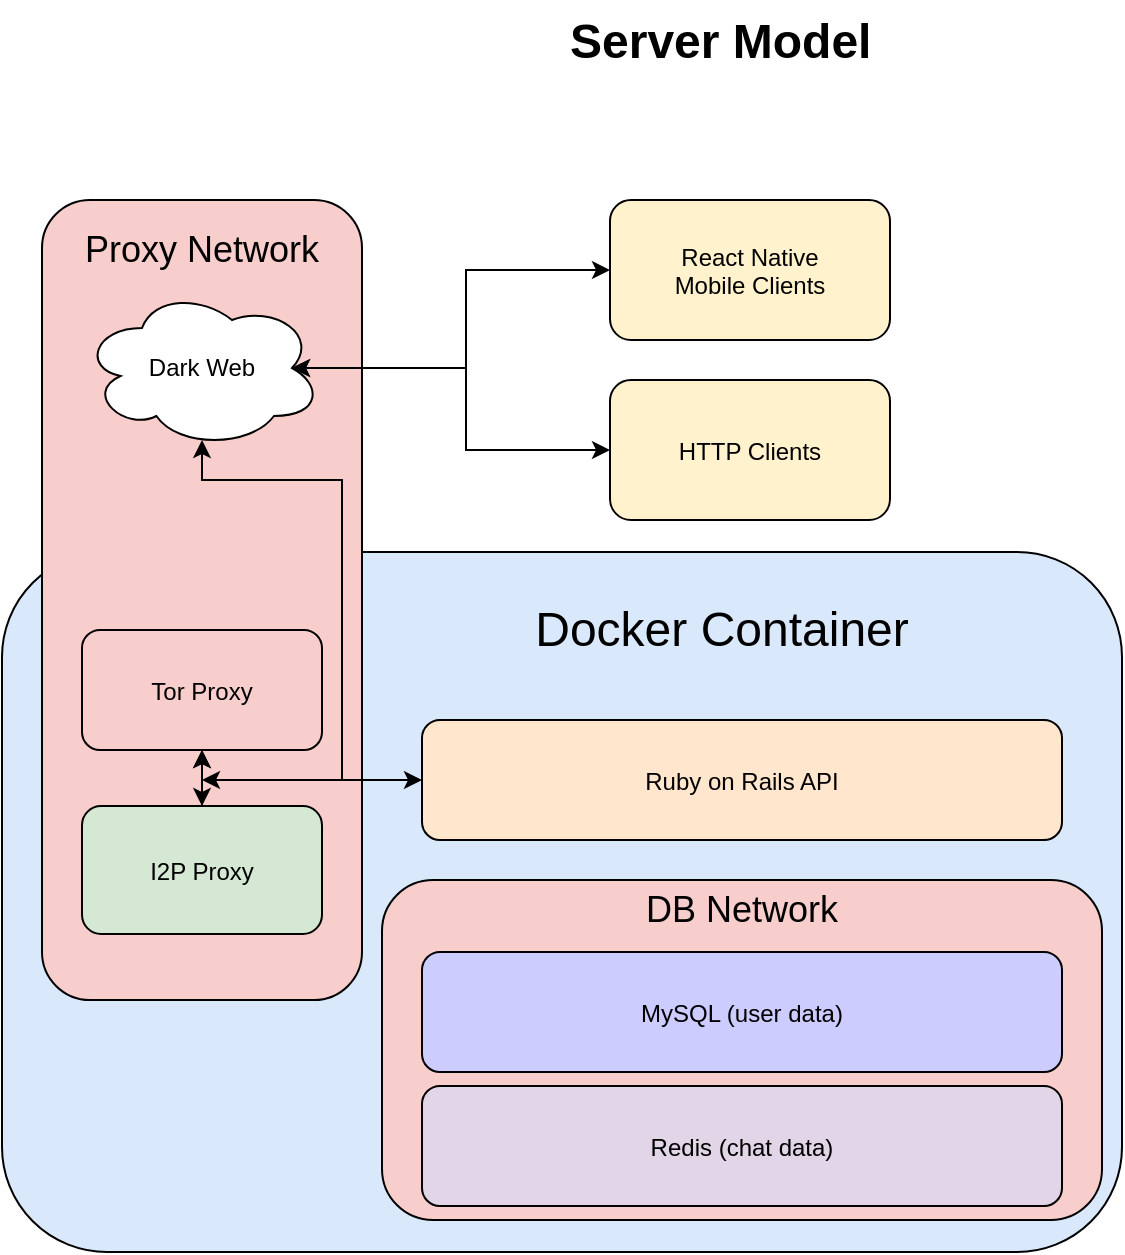 <mxfile version="27.1.4">
  <diagram name="ChatArchitecture" id="0">
    <mxGraphModel grid="1" page="1" gridSize="10" guides="1" tooltips="1" connect="1" arrows="1" fold="1" pageScale="1" pageWidth="827" pageHeight="1169" math="0" shadow="0">
      <root>
        <mxCell id="0" />
        <mxCell id="1" parent="0" />
        <mxCell id="6" style="edgeStyle=orthogonalEdgeStyle;rounded=0;" edge="1" parent="1">
          <mxGeometry relative="1" as="geometry">
            <mxPoint x="250" y="150" as="targetPoint" />
          </mxGeometry>
        </mxCell>
        <mxCell id="7" style="edgeStyle=orthogonalEdgeStyle;rounded=0;" edge="1" parent="1">
          <mxGeometry relative="1" as="geometry">
            <mxPoint x="250" y="150" as="targetPoint" />
          </mxGeometry>
        </mxCell>
        <mxCell id="8" style="edgeStyle=orthogonalEdgeStyle;rounded=0;" edge="1" parent="1">
          <mxGeometry relative="1" as="geometry">
            <mxPoint x="400" y="250" as="targetPoint" />
          </mxGeometry>
        </mxCell>
        <mxCell id="0j1zE9MKE9gNwk0XgvOt-10" value="Docker Container" style="rounded=1;fillColor=#DAE8FC;" vertex="1" parent="1">
          <mxGeometry x="40" y="436" width="560" height="350" as="geometry" />
        </mxCell>
        <mxCell id="0j1zE9MKE9gNwk0XgvOt-30" value="" style="rounded=1;fillColor=light-dark(#F8CECC,#510000);" vertex="1" parent="1">
          <mxGeometry x="60" y="260" width="160" height="400" as="geometry" />
        </mxCell>
        <mxCell id="0j1zE9MKE9gNwk0XgvOt-37" style="edgeStyle=orthogonalEdgeStyle;rounded=0;orthogonalLoop=1;jettySize=auto;html=1;exitX=0;exitY=0.5;exitDx=0;exitDy=0;endArrow=none;startFill=1;startArrow=classic;" edge="1" parent="1" source="0j1zE9MKE9gNwk0XgvOt-11">
          <mxGeometry relative="1" as="geometry">
            <mxPoint x="200" y="549.952" as="targetPoint" />
          </mxGeometry>
        </mxCell>
        <mxCell id="0j1zE9MKE9gNwk0XgvOt-11" value="Ruby on Rails API" style="rounded=1;fillColor=#FFE6CC;" vertex="1" parent="1">
          <mxGeometry x="250" y="520" width="320" height="60" as="geometry" />
        </mxCell>
        <mxCell id="0j1zE9MKE9gNwk0XgvOt-33" value="&lt;font style=&quot;font-size: 18px;&quot;&gt;Proxy Network&lt;/font&gt;" style="rounded=1;fillColor=light-dark(#F8CECC,#009900);" vertex="1" parent="1">
          <mxGeometry x="230" y="600" width="360" height="170" as="geometry" />
        </mxCell>
        <mxCell id="0j1zE9MKE9gNwk0XgvOt-12" value="MySQL (user data)" style="rounded=1;fillColor=#CCCCFF;" vertex="1" parent="1">
          <mxGeometry x="250" y="636" width="320" height="60" as="geometry" />
        </mxCell>
        <mxCell id="0j1zE9MKE9gNwk0XgvOt-13" value="Redis (chat data)" style="rounded=1;fillColor=#E1D5E7;" vertex="1" parent="1">
          <mxGeometry x="250" y="703" width="320" height="60" as="geometry" />
        </mxCell>
        <mxCell id="0j1zE9MKE9gNwk0XgvOt-14" value="React Native&#xa;Mobile Clients" style="rounded=1;fillColor=#FFF2CC;" vertex="1" parent="1">
          <mxGeometry x="344" y="260" width="140" height="70" as="geometry" />
        </mxCell>
        <mxCell id="0j1zE9MKE9gNwk0XgvOt-18" value="Docker Container" style="text;html=1;align=center;verticalAlign=middle;whiteSpace=wrap;rounded=0;fontSize=24;" vertex="1" parent="1">
          <mxGeometry x="285" y="460" width="230" height="30" as="geometry" />
        </mxCell>
        <mxCell id="0j1zE9MKE9gNwk0XgvOt-20" value="&lt;h1 style=&quot;margin-top: 0px;&quot;&gt;Server Model&lt;/h1&gt;" style="text;html=1;whiteSpace=wrap;overflow=hidden;rounded=0;" vertex="1" parent="1">
          <mxGeometry x="322" y="160" width="156" height="40" as="geometry" />
        </mxCell>
        <mxCell id="0j1zE9MKE9gNwk0XgvOt-23" value="" style="edgeStyle=orthogonalEdgeStyle;rounded=0;orthogonalLoop=1;jettySize=auto;html=1;" edge="1" parent="1" source="0j1zE9MKE9gNwk0XgvOt-9" target="0j1zE9MKE9gNwk0XgvOt-8">
          <mxGeometry relative="1" as="geometry" />
        </mxCell>
        <mxCell id="0j1zE9MKE9gNwk0XgvOt-25" value="Dark Web" style="ellipse;shape=cloud;whiteSpace=wrap;html=1;" vertex="1" parent="1">
          <mxGeometry x="80" y="304" width="120" height="80" as="geometry" />
        </mxCell>
        <mxCell id="0j1zE9MKE9gNwk0XgvOt-8" value="Tor Proxy" style="rounded=1;fillColor=#F8CECC;" vertex="1" parent="1">
          <mxGeometry x="80" y="475" width="120" height="60" as="geometry" />
        </mxCell>
        <mxCell id="0j1zE9MKE9gNwk0XgvOt-9" value="I2P Proxy" style="rounded=1;fillColor=#D5E8D4;" vertex="1" parent="1">
          <mxGeometry x="80" y="563" width="120" height="64" as="geometry" />
        </mxCell>
        <mxCell id="0j1zE9MKE9gNwk0XgvOt-31" value="&lt;font style=&quot;font-size: 18px;&quot;&gt;Proxy Network&lt;/font&gt;" style="text;html=1;align=center;verticalAlign=middle;whiteSpace=wrap;rounded=0;fontSize=24;" vertex="1" parent="1">
          <mxGeometry x="80" y="273" width="120" height="20" as="geometry" />
        </mxCell>
        <mxCell id="0j1zE9MKE9gNwk0XgvOt-29" style="edgeStyle=orthogonalEdgeStyle;rounded=0;orthogonalLoop=1;jettySize=auto;html=1;endArrow=classic;startFill=1;endFill=1;startArrow=classic;" edge="1" parent="1">
          <mxGeometry relative="1" as="geometry">
            <mxPoint x="140" y="550" as="targetPoint" />
            <mxPoint x="140" y="380" as="sourcePoint" />
            <Array as="points">
              <mxPoint x="140" y="400" />
              <mxPoint x="210" y="400" />
              <mxPoint x="210" y="550" />
            </Array>
          </mxGeometry>
        </mxCell>
        <mxCell id="0j1zE9MKE9gNwk0XgvOt-24" value="" style="edgeStyle=orthogonalEdgeStyle;rounded=0;orthogonalLoop=1;jettySize=auto;html=1;startArrow=classic;startFill=1;" edge="1" parent="1" source="0j1zE9MKE9gNwk0XgvOt-9" target="0j1zE9MKE9gNwk0XgvOt-8">
          <mxGeometry relative="1" as="geometry" />
        </mxCell>
        <mxCell id="0j1zE9MKE9gNwk0XgvOt-35" value="&lt;font style=&quot;font-size: 18px;&quot;&gt;DB Network&lt;/font&gt;" style="text;html=1;align=center;verticalAlign=middle;whiteSpace=wrap;rounded=0;fontSize=24;" vertex="1" parent="1">
          <mxGeometry x="350" y="603" width="120" height="20" as="geometry" />
        </mxCell>
        <mxCell id="0j1zE9MKE9gNwk0XgvOt-38" style="edgeStyle=orthogonalEdgeStyle;rounded=0;orthogonalLoop=1;jettySize=auto;html=1;entryX=0.875;entryY=0.5;entryDx=0;entryDy=0;entryPerimeter=0;startArrow=classic;startFill=1;" edge="1" parent="1" source="0j1zE9MKE9gNwk0XgvOt-14" target="0j1zE9MKE9gNwk0XgvOt-25">
          <mxGeometry relative="1" as="geometry" />
        </mxCell>
        <mxCell id="0j1zE9MKE9gNwk0XgvOt-39" value="HTTP Clients" style="rounded=1;fillColor=#FFF2CC;" vertex="1" parent="1">
          <mxGeometry x="344" y="350" width="140" height="70" as="geometry" />
        </mxCell>
        <mxCell id="0j1zE9MKE9gNwk0XgvOt-40" style="edgeStyle=orthogonalEdgeStyle;rounded=0;orthogonalLoop=1;jettySize=auto;html=1;entryX=0.875;entryY=0.5;entryDx=0;entryDy=0;entryPerimeter=0;startArrow=classic;startFill=1;" edge="1" parent="1" source="0j1zE9MKE9gNwk0XgvOt-39" target="0j1zE9MKE9gNwk0XgvOt-25">
          <mxGeometry relative="1" as="geometry" />
        </mxCell>
      </root>
    </mxGraphModel>
  </diagram>
</mxfile>
